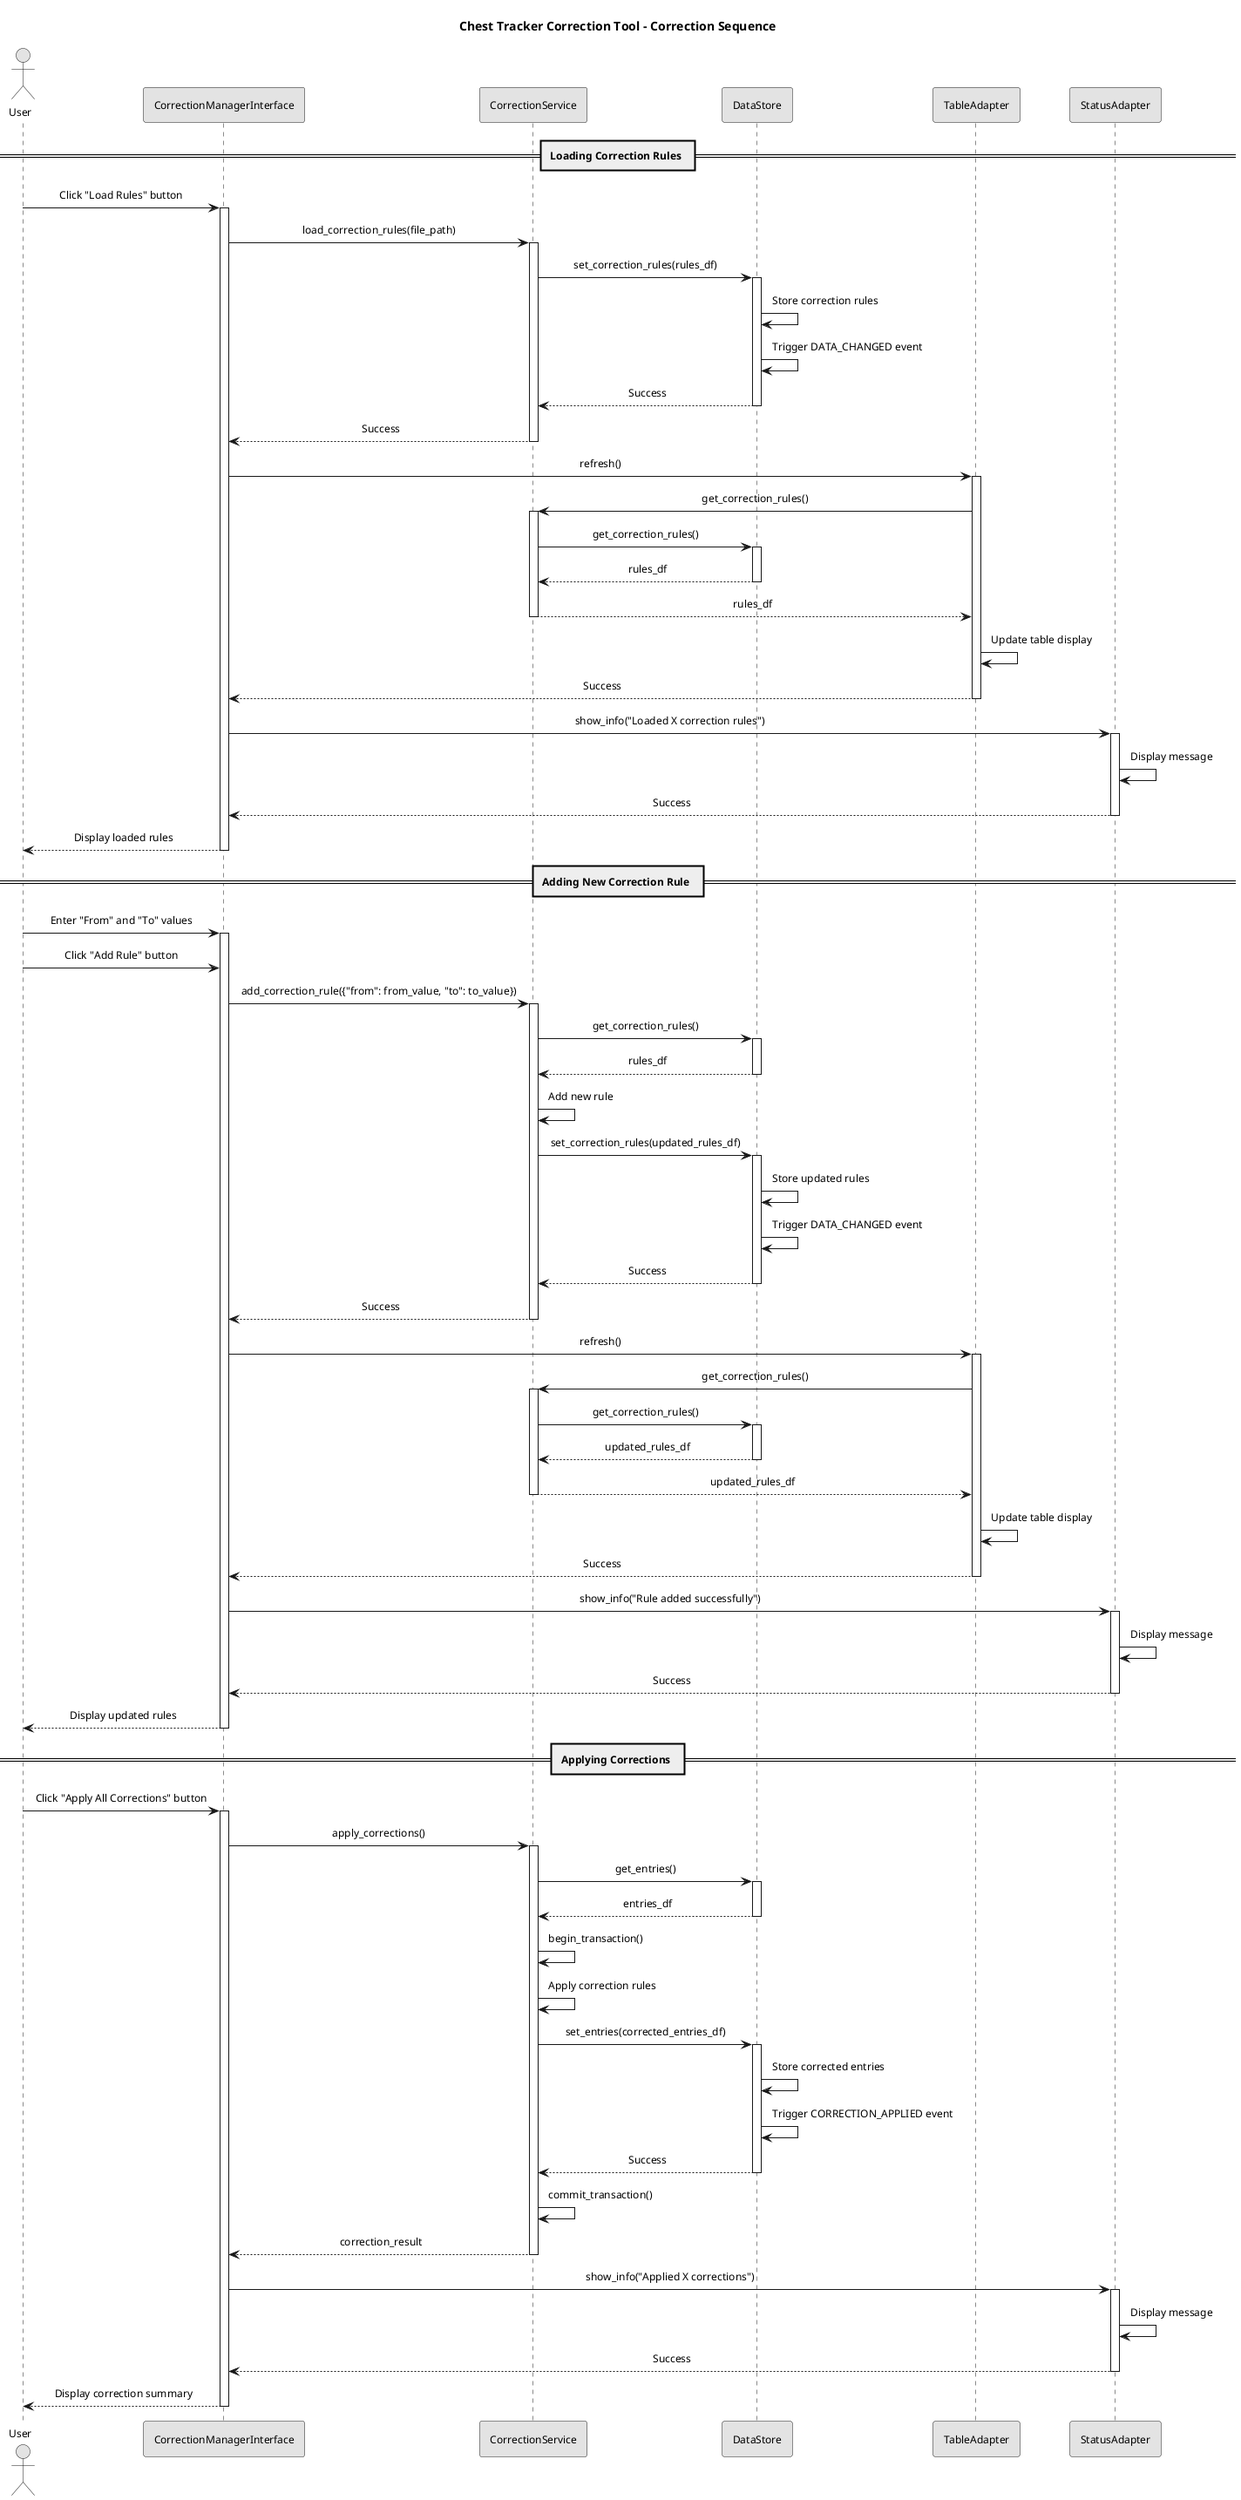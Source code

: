 @startuml Correction Sequence

' Theme and styling
skinparam monochrome true
skinparam defaultFontName Arial
skinparam defaultFontSize 12
skinparam padding 5
skinparam sequenceMessageAlign center
skinparam sequenceGroupBorderThickness 1

' Title
title Chest Tracker Correction Tool - Correction Sequence

' Participants
actor "User" as user
participant "CorrectionManagerInterface" as correctionUI
participant "CorrectionService" as correctionService
participant "DataStore" as dataStore
participant "TableAdapter" as tableAdapter
participant "StatusAdapter" as statusAdapter

' Sequence
== Loading Correction Rules ==
user -> correctionUI: Click "Load Rules" button
activate correctionUI

correctionUI -> correctionService: load_correction_rules(file_path)
activate correctionService

correctionService -> dataStore: set_correction_rules(rules_df)
activate dataStore
dataStore -> dataStore: Store correction rules
dataStore -> dataStore: Trigger DATA_CHANGED event
dataStore --> correctionService: Success
deactivate dataStore

correctionService --> correctionUI: Success
deactivate correctionService

correctionUI -> tableAdapter: refresh()
activate tableAdapter
tableAdapter -> correctionService: get_correction_rules()
activate correctionService
correctionService -> dataStore: get_correction_rules()
activate dataStore
dataStore --> correctionService: rules_df
deactivate dataStore
correctionService --> tableAdapter: rules_df
deactivate correctionService
tableAdapter -> tableAdapter: Update table display
tableAdapter --> correctionUI: Success
deactivate tableAdapter

correctionUI -> statusAdapter: show_info("Loaded X correction rules")
activate statusAdapter
statusAdapter -> statusAdapter: Display message
statusAdapter --> correctionUI: Success
deactivate statusAdapter

correctionUI --> user: Display loaded rules
deactivate correctionUI

== Adding New Correction Rule ==
user -> correctionUI: Enter "From" and "To" values
activate correctionUI
user -> correctionUI: Click "Add Rule" button

correctionUI -> correctionService: add_correction_rule({"from": from_value, "to": to_value})
activate correctionService
correctionService -> dataStore: get_correction_rules()
activate dataStore
dataStore --> correctionService: rules_df
deactivate dataStore
correctionService -> correctionService: Add new rule
correctionService -> dataStore: set_correction_rules(updated_rules_df)
activate dataStore
dataStore -> dataStore: Store updated rules
dataStore -> dataStore: Trigger DATA_CHANGED event
dataStore --> correctionService: Success
deactivate dataStore
correctionService --> correctionUI: Success
deactivate correctionService

correctionUI -> tableAdapter: refresh()
activate tableAdapter
tableAdapter -> correctionService: get_correction_rules()
activate correctionService
correctionService -> dataStore: get_correction_rules()
activate dataStore
dataStore --> correctionService: updated_rules_df
deactivate dataStore
correctionService --> tableAdapter: updated_rules_df
deactivate correctionService
tableAdapter -> tableAdapter: Update table display
tableAdapter --> correctionUI: Success
deactivate tableAdapter

correctionUI -> statusAdapter: show_info("Rule added successfully")
activate statusAdapter
statusAdapter -> statusAdapter: Display message
statusAdapter --> correctionUI: Success
deactivate statusAdapter

correctionUI --> user: Display updated rules
deactivate correctionUI

== Applying Corrections ==
user -> correctionUI: Click "Apply All Corrections" button
activate correctionUI

correctionUI -> correctionService: apply_corrections()
activate correctionService

correctionService -> dataStore: get_entries()
activate dataStore
dataStore --> correctionService: entries_df
deactivate dataStore

correctionService -> correctionService: begin_transaction()
correctionService -> correctionService: Apply correction rules
correctionService -> dataStore: set_entries(corrected_entries_df)
activate dataStore
dataStore -> dataStore: Store corrected entries
dataStore -> dataStore: Trigger CORRECTION_APPLIED event
dataStore --> correctionService: Success
deactivate dataStore

correctionService -> correctionService: commit_transaction()
correctionService --> correctionUI: correction_result
deactivate correctionService

correctionUI -> statusAdapter: show_info("Applied X corrections")
activate statusAdapter
statusAdapter -> statusAdapter: Display message
statusAdapter --> correctionUI: Success
deactivate statusAdapter

correctionUI --> user: Display correction summary
deactivate correctionUI

@enduml 